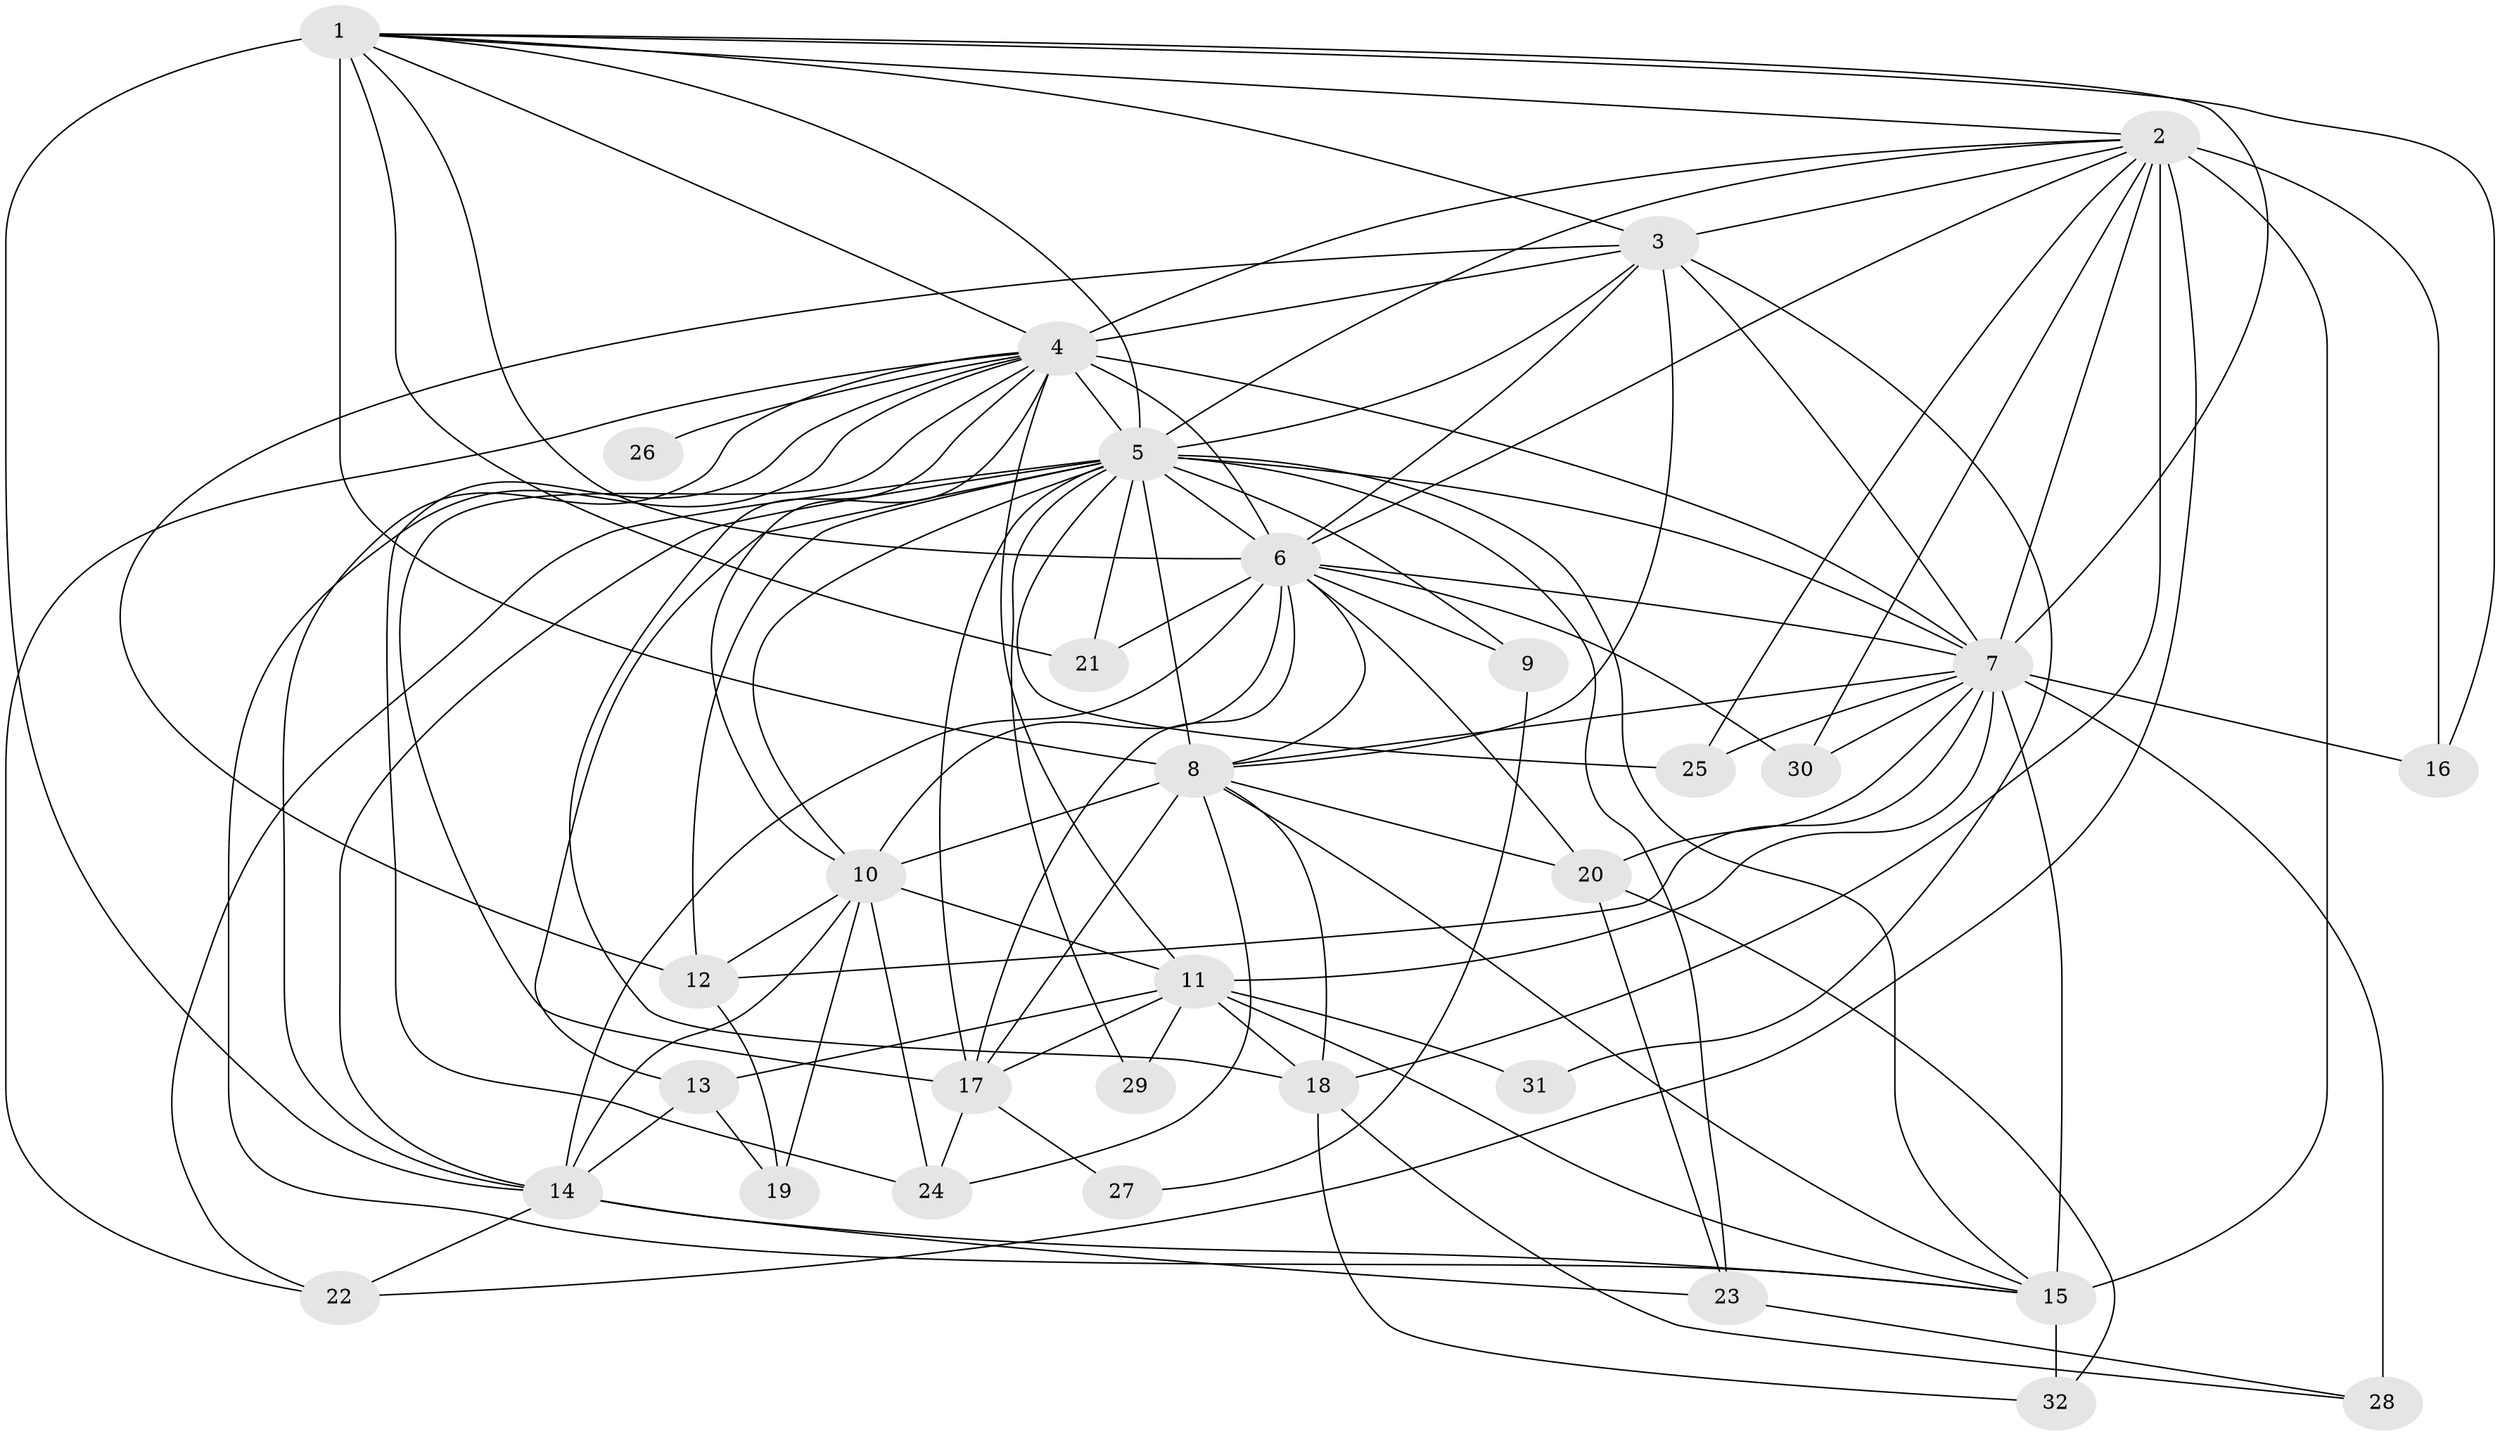 // original degree distribution, {31: 0.009433962264150943, 26: 0.009433962264150943, 15: 0.009433962264150943, 19: 0.009433962264150943, 22: 0.009433962264150943, 32: 0.009433962264150943, 14: 0.009433962264150943, 23: 0.009433962264150943, 25: 0.009433962264150943, 13: 0.009433962264150943, 3: 0.2169811320754717, 4: 0.04716981132075472, 6: 0.03773584905660377, 2: 0.5754716981132075, 7: 0.018867924528301886, 5: 0.009433962264150943}
// Generated by graph-tools (version 1.1) at 2025/49/03/04/25 22:49:53]
// undirected, 32 vertices, 105 edges
graph export_dot {
  node [color=gray90,style=filled];
  1;
  2;
  3;
  4;
  5;
  6;
  7;
  8;
  9;
  10;
  11;
  12;
  13;
  14;
  15;
  16;
  17;
  18;
  19;
  20;
  21;
  22;
  23;
  24;
  25;
  26;
  27;
  28;
  29;
  30;
  31;
  32;
  1 -- 2 [weight=1.0];
  1 -- 3 [weight=3.0];
  1 -- 4 [weight=2.0];
  1 -- 5 [weight=3.0];
  1 -- 6 [weight=1.0];
  1 -- 7 [weight=1.0];
  1 -- 8 [weight=17.0];
  1 -- 14 [weight=1.0];
  1 -- 16 [weight=1.0];
  1 -- 21 [weight=1.0];
  2 -- 3 [weight=3.0];
  2 -- 4 [weight=2.0];
  2 -- 5 [weight=2.0];
  2 -- 6 [weight=1.0];
  2 -- 7 [weight=1.0];
  2 -- 15 [weight=10.0];
  2 -- 16 [weight=1.0];
  2 -- 18 [weight=1.0];
  2 -- 22 [weight=1.0];
  2 -- 25 [weight=1.0];
  2 -- 30 [weight=1.0];
  3 -- 4 [weight=4.0];
  3 -- 5 [weight=4.0];
  3 -- 6 [weight=3.0];
  3 -- 7 [weight=3.0];
  3 -- 8 [weight=3.0];
  3 -- 12 [weight=1.0];
  3 -- 31 [weight=1.0];
  4 -- 5 [weight=4.0];
  4 -- 6 [weight=2.0];
  4 -- 7 [weight=2.0];
  4 -- 10 [weight=2.0];
  4 -- 11 [weight=2.0];
  4 -- 14 [weight=1.0];
  4 -- 15 [weight=1.0];
  4 -- 17 [weight=1.0];
  4 -- 18 [weight=1.0];
  4 -- 22 [weight=1.0];
  4 -- 24 [weight=1.0];
  4 -- 26 [weight=1.0];
  5 -- 6 [weight=2.0];
  5 -- 7 [weight=2.0];
  5 -- 8 [weight=5.0];
  5 -- 9 [weight=1.0];
  5 -- 10 [weight=1.0];
  5 -- 12 [weight=2.0];
  5 -- 13 [weight=2.0];
  5 -- 14 [weight=1.0];
  5 -- 15 [weight=3.0];
  5 -- 17 [weight=5.0];
  5 -- 21 [weight=1.0];
  5 -- 22 [weight=1.0];
  5 -- 23 [weight=1.0];
  5 -- 25 [weight=1.0];
  5 -- 29 [weight=1.0];
  6 -- 7 [weight=1.0];
  6 -- 8 [weight=3.0];
  6 -- 9 [weight=1.0];
  6 -- 10 [weight=9.0];
  6 -- 14 [weight=1.0];
  6 -- 17 [weight=2.0];
  6 -- 20 [weight=1.0];
  6 -- 21 [weight=1.0];
  6 -- 30 [weight=1.0];
  7 -- 8 [weight=1.0];
  7 -- 11 [weight=1.0];
  7 -- 12 [weight=1.0];
  7 -- 15 [weight=2.0];
  7 -- 16 [weight=1.0];
  7 -- 20 [weight=1.0];
  7 -- 25 [weight=1.0];
  7 -- 28 [weight=3.0];
  7 -- 30 [weight=1.0];
  8 -- 10 [weight=1.0];
  8 -- 15 [weight=1.0];
  8 -- 17 [weight=1.0];
  8 -- 18 [weight=1.0];
  8 -- 20 [weight=1.0];
  8 -- 24 [weight=1.0];
  9 -- 27 [weight=1.0];
  10 -- 11 [weight=1.0];
  10 -- 12 [weight=1.0];
  10 -- 14 [weight=1.0];
  10 -- 19 [weight=1.0];
  10 -- 24 [weight=1.0];
  11 -- 13 [weight=1.0];
  11 -- 15 [weight=1.0];
  11 -- 17 [weight=2.0];
  11 -- 18 [weight=1.0];
  11 -- 29 [weight=1.0];
  11 -- 31 [weight=1.0];
  12 -- 19 [weight=2.0];
  13 -- 14 [weight=1.0];
  13 -- 19 [weight=1.0];
  14 -- 15 [weight=1.0];
  14 -- 22 [weight=1.0];
  14 -- 23 [weight=1.0];
  15 -- 32 [weight=1.0];
  17 -- 24 [weight=1.0];
  17 -- 27 [weight=1.0];
  18 -- 28 [weight=1.0];
  18 -- 32 [weight=1.0];
  20 -- 23 [weight=1.0];
  20 -- 32 [weight=1.0];
  23 -- 28 [weight=1.0];
}
